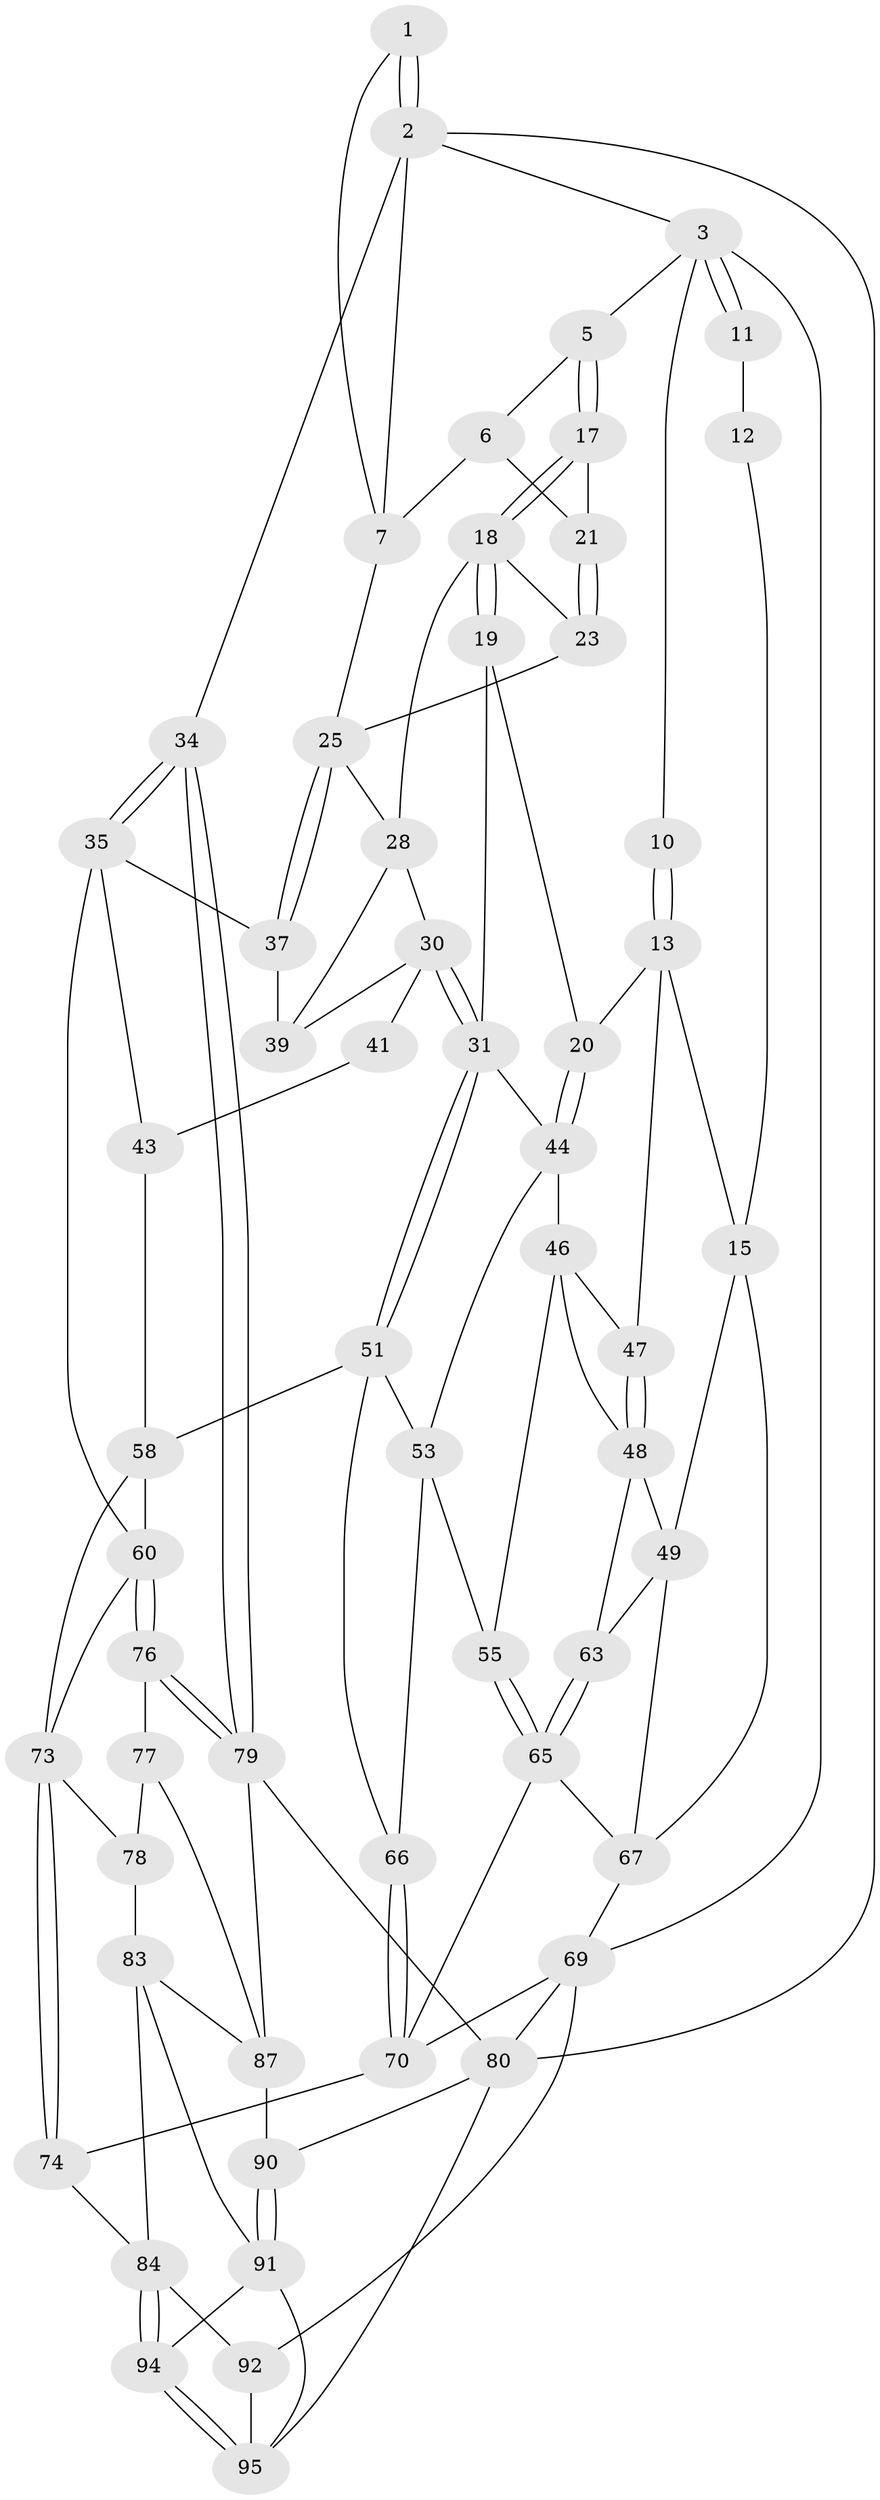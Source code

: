 // original degree distribution, {3: 0.05102040816326531, 6: 0.25510204081632654, 5: 0.47959183673469385, 4: 0.21428571428571427}
// Generated by graph-tools (version 1.1) at 2025/42/03/06/25 10:42:30]
// undirected, 58 vertices, 125 edges
graph export_dot {
graph [start="1"]
  node [color=gray90,style=filled];
  1 [pos="+0.8394386367420136+0"];
  2 [pos="+1+0",super="+33"];
  3 [pos="+0+0",super="+4"];
  5 [pos="+0.338523549356799+0"];
  6 [pos="+0.7361392283735406+0",super="+9"];
  7 [pos="+1+0.18553259028438857",super="+8"];
  10 [pos="+0.11593971525808638+0.07362767542776355"];
  11 [pos="+0+0"];
  12 [pos="+0.058089118467870536+0.07893994875624162",super="+16"];
  13 [pos="+0.08948322115048496+0.2680690504448571",super="+14"];
  15 [pos="+0+0.31208005749906353",super="+50"];
  17 [pos="+0.3591178642616155+0"];
  18 [pos="+0.3654681072114358+0.06484745560487179",super="+27"];
  19 [pos="+0.34276123128172414+0.1431631224883042"];
  20 [pos="+0.21862327549328148+0.2855638841399519"];
  21 [pos="+0.7248362775342532+0.056726082701076305",super="+22"];
  23 [pos="+0.6912506137212797+0.17546418421530807",super="+24"];
  25 [pos="+0.932368452910254+0.22799983856408398",super="+26"];
  28 [pos="+0.6893968555626918+0.24018669280923471",super="+29"];
  30 [pos="+0.5243528404094397+0.38067060033535527",super="+40"];
  31 [pos="+0.5073694181758487+0.39444777194748376",super="+32"];
  34 [pos="+1+0.4643488498156836"];
  35 [pos="+1+0.4655562075232549",super="+36"];
  37 [pos="+0.9026085496302654+0.2845962367198944",super="+38"];
  39 [pos="+0.7034251379772679+0.2555356548445271"];
  41 [pos="+0.7489623805310888+0.43004851453209986",super="+42"];
  43 [pos="+0.8519332909127362+0.4349264414805968",super="+57"];
  44 [pos="+0.24787617652608507+0.34029901277316604",super="+45"];
  46 [pos="+0.1690030850479272+0.4720633101460196",super="+56"];
  47 [pos="+0.10678908068182204+0.4315011303722372"];
  48 [pos="+0.05497172809463546+0.5054504566348575",super="+62"];
  49 [pos="+0.006112336140618087+0.5012569297583629",super="+64"];
  51 [pos="+0.49716233613561983+0.4801917011632033",super="+52"];
  53 [pos="+0.2863194406235079+0.45153717930352355",super="+54"];
  55 [pos="+0.20504082581467048+0.546913255662424"];
  58 [pos="+0.7818691582509933+0.5092023889623988",super="+59"];
  60 [pos="+0.879358810204896+0.6136220105668847",super="+61"];
  63 [pos="+0.0861604041194541+0.6702273122435726"];
  65 [pos="+0.1903518271607434+0.7214457230592922",super="+72"];
  66 [pos="+0.32663902979704235+0.5546781647142787"];
  67 [pos="+0+0.7010914046075533",super="+68"];
  69 [pos="+0+1",super="+93"];
  70 [pos="+0.30205016597548495+0.7588233041912843",super="+71"];
  73 [pos="+0.5225118564609538+0.6028929475266461",super="+75"];
  74 [pos="+0.47262075436877127+0.76168209091647"];
  76 [pos="+0.9030438447435686+0.6869943045428933"];
  77 [pos="+0.8468265653879806+0.7386583967765824",super="+86"];
  78 [pos="+0.7163763533898443+0.6843123182606423",super="+82"];
  79 [pos="+1+0.8145448973522772",super="+81"];
  80 [pos="+1+1",super="+98"];
  83 [pos="+0.6362580097780423+0.7988423276378448",super="+89"];
  84 [pos="+0.5056720543184718+0.7872811944813696",super="+85"];
  87 [pos="+0.8620701501099086+0.8577284902190871",super="+88"];
  90 [pos="+0.7464136725591044+1"];
  91 [pos="+0.7347301989911713+1",super="+97"];
  92 [pos="+0.303688927028314+1"];
  94 [pos="+0.5128086826508483+0.8169627793543006"];
  95 [pos="+0.5052915392553707+1",super="+96"];
  1 -- 2;
  1 -- 2;
  1 -- 7;
  2 -- 3;
  2 -- 80;
  2 -- 34;
  2 -- 7;
  3 -- 11;
  3 -- 11;
  3 -- 69;
  3 -- 10;
  3 -- 5;
  5 -- 6;
  5 -- 17;
  5 -- 17;
  6 -- 21;
  6 -- 7;
  7 -- 25;
  10 -- 13;
  10 -- 13;
  11 -- 12 [weight=2];
  12 -- 15;
  13 -- 20;
  13 -- 15;
  13 -- 47;
  15 -- 49;
  15 -- 67;
  17 -- 18;
  17 -- 18;
  17 -- 21;
  18 -- 19;
  18 -- 19;
  18 -- 28;
  18 -- 23;
  19 -- 20;
  19 -- 31;
  20 -- 44;
  20 -- 44;
  21 -- 23 [weight=2];
  21 -- 23;
  23 -- 25;
  25 -- 37;
  25 -- 37;
  25 -- 28;
  28 -- 39;
  28 -- 30;
  30 -- 31;
  30 -- 31;
  30 -- 41;
  30 -- 39;
  31 -- 51;
  31 -- 51;
  31 -- 44;
  34 -- 35;
  34 -- 35;
  34 -- 79;
  34 -- 79;
  35 -- 60;
  35 -- 43;
  35 -- 37;
  37 -- 39;
  41 -- 43 [weight=2];
  43 -- 58;
  44 -- 53;
  44 -- 46;
  46 -- 47;
  46 -- 48;
  46 -- 55;
  47 -- 48;
  47 -- 48;
  48 -- 49;
  48 -- 63;
  49 -- 67;
  49 -- 63;
  51 -- 58;
  51 -- 66;
  51 -- 53;
  53 -- 66;
  53 -- 55;
  55 -- 65;
  55 -- 65;
  58 -- 73;
  58 -- 60;
  60 -- 76;
  60 -- 76;
  60 -- 73;
  63 -- 65;
  63 -- 65;
  65 -- 67;
  65 -- 70;
  66 -- 70;
  66 -- 70;
  67 -- 69;
  69 -- 80;
  69 -- 92;
  69 -- 70;
  70 -- 74;
  73 -- 74;
  73 -- 74;
  73 -- 78;
  74 -- 84;
  76 -- 77;
  76 -- 79;
  76 -- 79;
  77 -- 78 [weight=2];
  77 -- 87;
  78 -- 83;
  79 -- 80;
  79 -- 87;
  80 -- 90;
  80 -- 95;
  83 -- 84;
  83 -- 91;
  83 -- 87;
  84 -- 94;
  84 -- 94;
  84 -- 92;
  87 -- 90;
  90 -- 91;
  90 -- 91;
  91 -- 94;
  91 -- 95;
  92 -- 95;
  94 -- 95;
  94 -- 95;
}
